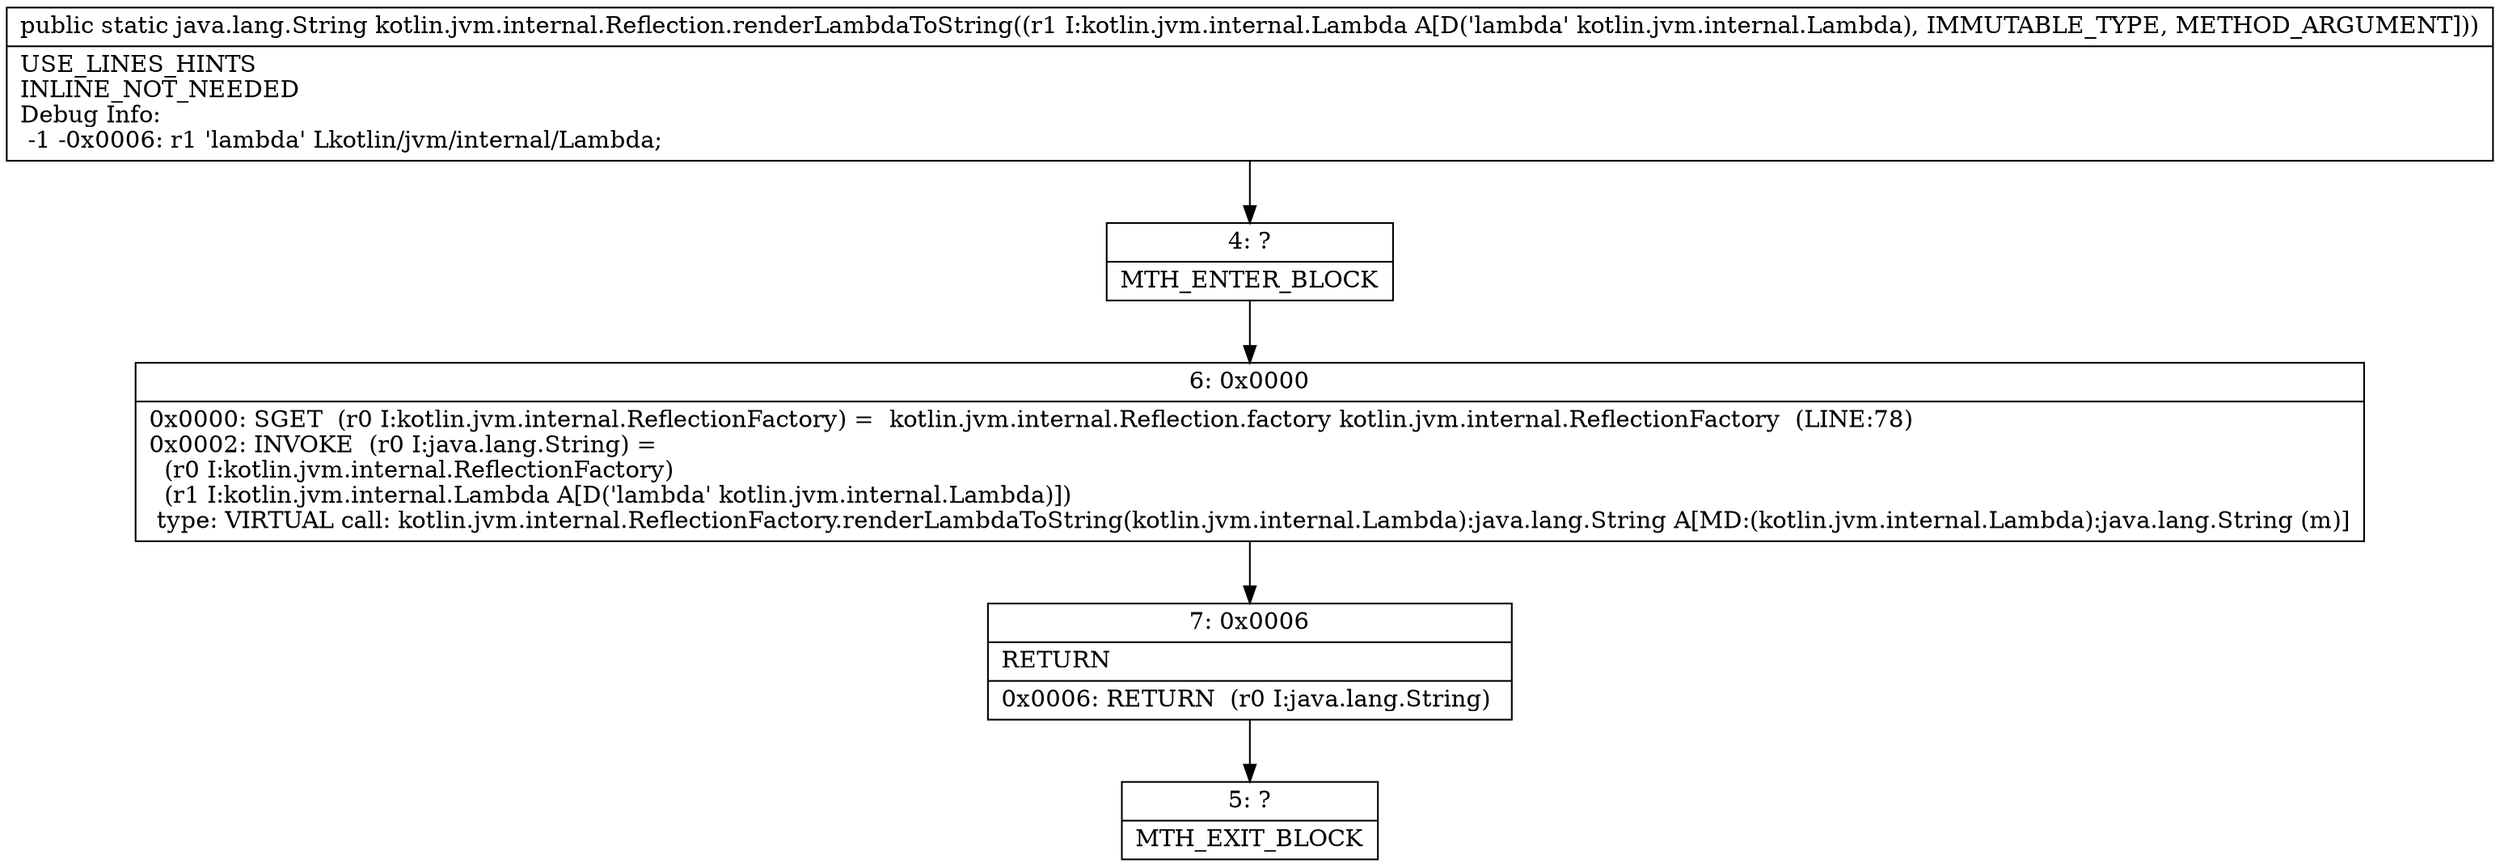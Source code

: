 digraph "CFG forkotlin.jvm.internal.Reflection.renderLambdaToString(Lkotlin\/jvm\/internal\/Lambda;)Ljava\/lang\/String;" {
Node_4 [shape=record,label="{4\:\ ?|MTH_ENTER_BLOCK\l}"];
Node_6 [shape=record,label="{6\:\ 0x0000|0x0000: SGET  (r0 I:kotlin.jvm.internal.ReflectionFactory) =  kotlin.jvm.internal.Reflection.factory kotlin.jvm.internal.ReflectionFactory  (LINE:78)\l0x0002: INVOKE  (r0 I:java.lang.String) = \l  (r0 I:kotlin.jvm.internal.ReflectionFactory)\l  (r1 I:kotlin.jvm.internal.Lambda A[D('lambda' kotlin.jvm.internal.Lambda)])\l type: VIRTUAL call: kotlin.jvm.internal.ReflectionFactory.renderLambdaToString(kotlin.jvm.internal.Lambda):java.lang.String A[MD:(kotlin.jvm.internal.Lambda):java.lang.String (m)]\l}"];
Node_7 [shape=record,label="{7\:\ 0x0006|RETURN\l|0x0006: RETURN  (r0 I:java.lang.String) \l}"];
Node_5 [shape=record,label="{5\:\ ?|MTH_EXIT_BLOCK\l}"];
MethodNode[shape=record,label="{public static java.lang.String kotlin.jvm.internal.Reflection.renderLambdaToString((r1 I:kotlin.jvm.internal.Lambda A[D('lambda' kotlin.jvm.internal.Lambda), IMMUTABLE_TYPE, METHOD_ARGUMENT]))  | USE_LINES_HINTS\lINLINE_NOT_NEEDED\lDebug Info:\l  \-1 \-0x0006: r1 'lambda' Lkotlin\/jvm\/internal\/Lambda;\l}"];
MethodNode -> Node_4;Node_4 -> Node_6;
Node_6 -> Node_7;
Node_7 -> Node_5;
}

